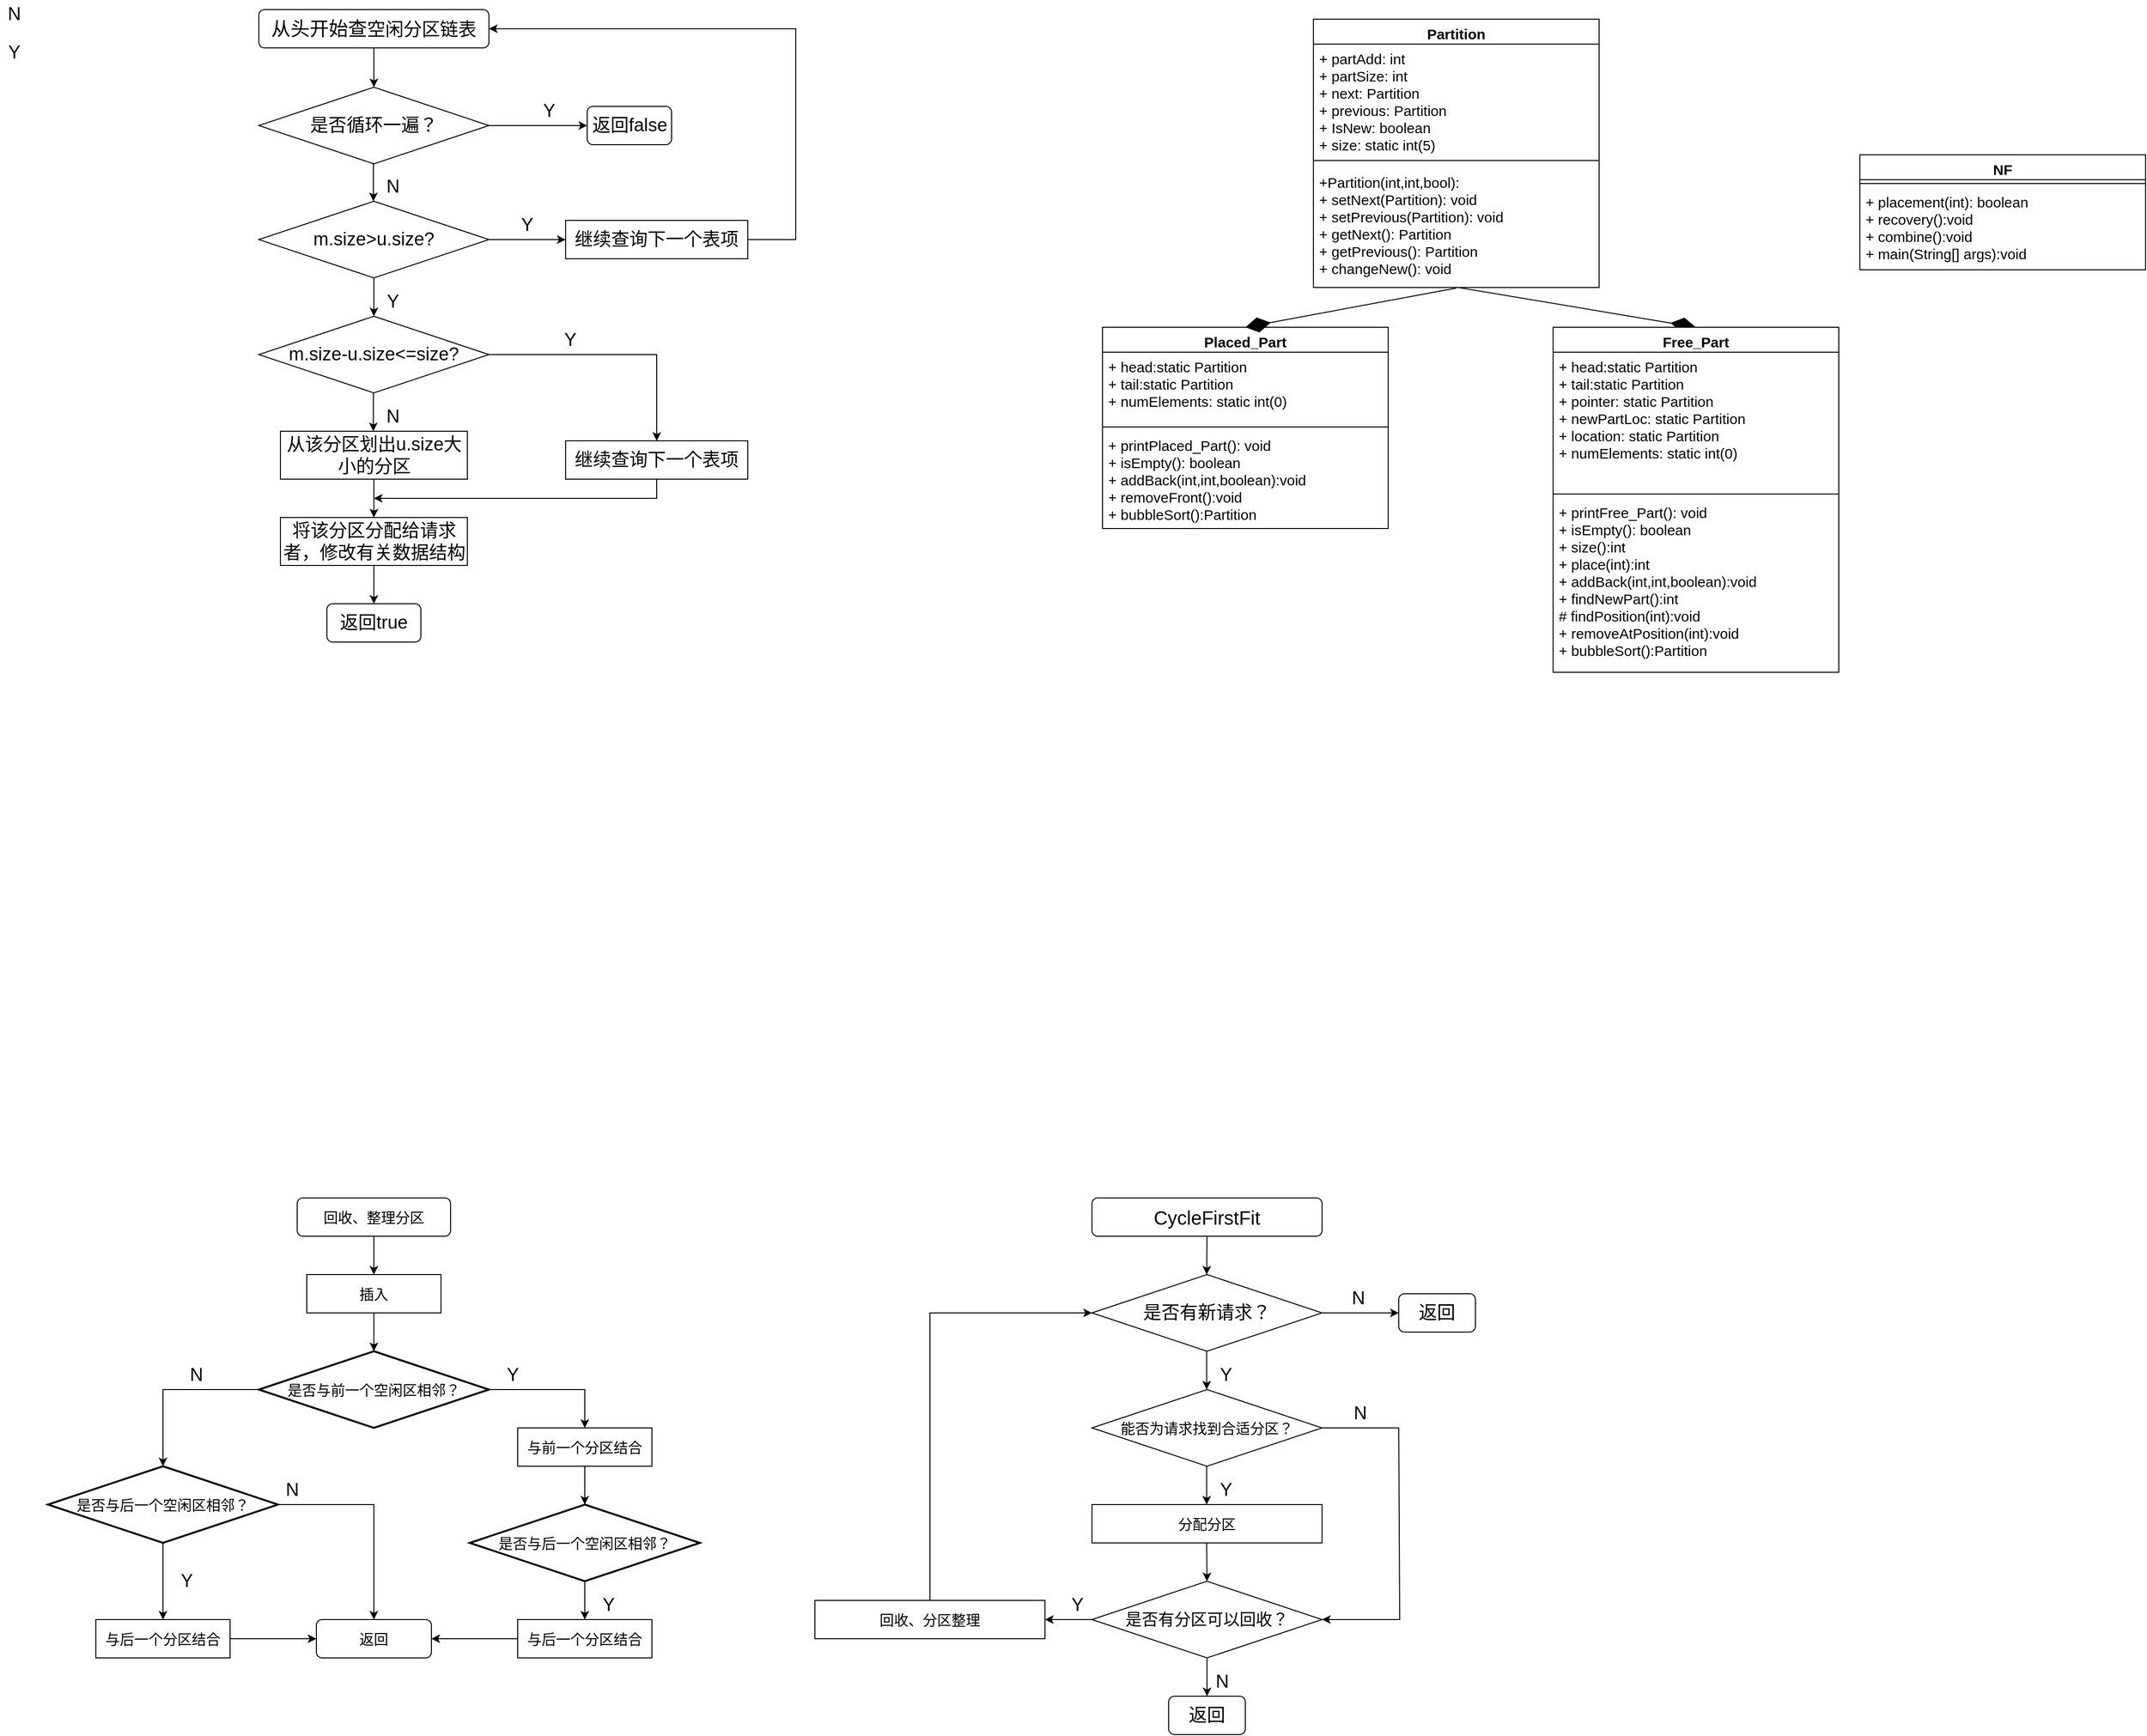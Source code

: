<mxfile version="20.4.2" type="github">
  <diagram id="C5RBs43oDa-KdzZeNtuy" name="Page-1">
    <mxGraphModel dx="1185" dy="635" grid="1" gridSize="10" guides="1" tooltips="1" connect="1" arrows="1" fold="1" page="1" pageScale="1" pageWidth="3300" pageHeight="4681" math="0" shadow="0">
      <root>
        <mxCell id="WIyWlLk6GJQsqaUBKTNV-0" />
        <mxCell id="WIyWlLk6GJQsqaUBKTNV-1" parent="WIyWlLk6GJQsqaUBKTNV-0" />
        <mxCell id="zmsMu-Lmof0BKxTjrPye-1" value="&lt;font style=&quot;font-size: 20px;&quot;&gt;从头开始查&lt;/font&gt;&lt;span style=&quot;font-size: 19px;&quot;&gt;空闲分区链表&lt;/span&gt;" style="rounded=1;whiteSpace=wrap;html=1;" parent="WIyWlLk6GJQsqaUBKTNV-1" vertex="1">
          <mxGeometry x="280" y="40" width="240" height="40" as="geometry" />
        </mxCell>
        <mxCell id="zmsMu-Lmof0BKxTjrPye-5" value="是否循环一遍？" style="rhombus;whiteSpace=wrap;html=1;fontSize=19;" parent="WIyWlLk6GJQsqaUBKTNV-1" vertex="1">
          <mxGeometry x="280" y="121" width="240" height="80" as="geometry" />
        </mxCell>
        <mxCell id="zmsMu-Lmof0BKxTjrPye-6" value="" style="endArrow=classic;html=1;rounded=0;fontSize=19;exitX=1;exitY=0.5;exitDx=0;exitDy=0;" parent="WIyWlLk6GJQsqaUBKTNV-1" source="zmsMu-Lmof0BKxTjrPye-5" edge="1">
          <mxGeometry width="50" height="50" relative="1" as="geometry">
            <mxPoint x="292.5" y="421" as="sourcePoint" />
            <mxPoint x="622.5" y="161" as="targetPoint" />
          </mxGeometry>
        </mxCell>
        <mxCell id="zmsMu-Lmof0BKxTjrPye-7" value="" style="endArrow=classic;html=1;rounded=0;fontSize=19;exitX=0.5;exitY=1;exitDx=0;exitDy=0;entryX=0.5;entryY=0;entryDx=0;entryDy=0;" parent="WIyWlLk6GJQsqaUBKTNV-1" source="zmsMu-Lmof0BKxTjrPye-1" target="zmsMu-Lmof0BKxTjrPye-5" edge="1">
          <mxGeometry width="50" height="50" relative="1" as="geometry">
            <mxPoint x="270" y="420" as="sourcePoint" />
            <mxPoint x="320" y="370" as="targetPoint" />
          </mxGeometry>
        </mxCell>
        <mxCell id="zmsMu-Lmof0BKxTjrPye-8" value="N" style="text;html=1;strokeColor=none;fillColor=none;align=center;verticalAlign=middle;whiteSpace=wrap;rounded=0;fontSize=19;" parent="WIyWlLk6GJQsqaUBKTNV-1" vertex="1">
          <mxGeometry x="10" y="30" width="30" height="30" as="geometry" />
        </mxCell>
        <mxCell id="zmsMu-Lmof0BKxTjrPye-9" value="Y" style="text;html=1;strokeColor=none;fillColor=none;align=center;verticalAlign=middle;whiteSpace=wrap;rounded=0;fontSize=19;" parent="WIyWlLk6GJQsqaUBKTNV-1" vertex="1">
          <mxGeometry x="10" y="70" width="30" height="30" as="geometry" />
        </mxCell>
        <mxCell id="zmsMu-Lmof0BKxTjrPye-10" value="Y" style="text;html=1;strokeColor=none;fillColor=none;align=center;verticalAlign=middle;whiteSpace=wrap;rounded=0;fontSize=19;" parent="WIyWlLk6GJQsqaUBKTNV-1" vertex="1">
          <mxGeometry x="552.5" y="131" width="60" height="30" as="geometry" />
        </mxCell>
        <mxCell id="zmsMu-Lmof0BKxTjrPye-11" value="返回false" style="rounded=1;whiteSpace=wrap;html=1;fontSize=19;" parent="WIyWlLk6GJQsqaUBKTNV-1" vertex="1">
          <mxGeometry x="622.5" y="141" width="88" height="40" as="geometry" />
        </mxCell>
        <mxCell id="zmsMu-Lmof0BKxTjrPye-12" value="" style="endArrow=classic;html=1;rounded=0;fontSize=19;exitX=0.5;exitY=1;exitDx=0;exitDy=0;entryX=0.5;entryY=0;entryDx=0;entryDy=0;" parent="WIyWlLk6GJQsqaUBKTNV-1" edge="1">
          <mxGeometry width="50" height="50" relative="1" as="geometry">
            <mxPoint x="399.5" y="200" as="sourcePoint" />
            <mxPoint x="399.5" y="240" as="targetPoint" />
          </mxGeometry>
        </mxCell>
        <mxCell id="zmsMu-Lmof0BKxTjrPye-14" value="m.size&amp;gt;u.size?" style="rhombus;whiteSpace=wrap;html=1;fontSize=19;" parent="WIyWlLk6GJQsqaUBKTNV-1" vertex="1">
          <mxGeometry x="280" y="240" width="240" height="80" as="geometry" />
        </mxCell>
        <mxCell id="zmsMu-Lmof0BKxTjrPye-15" value="" style="endArrow=classic;html=1;rounded=0;fontSize=19;exitX=1;exitY=0.5;exitDx=0;exitDy=0;" parent="WIyWlLk6GJQsqaUBKTNV-1" edge="1">
          <mxGeometry width="50" height="50" relative="1" as="geometry">
            <mxPoint x="520" y="280" as="sourcePoint" />
            <mxPoint x="600" y="280" as="targetPoint" />
          </mxGeometry>
        </mxCell>
        <mxCell id="zmsMu-Lmof0BKxTjrPye-16" value="Y" style="text;html=1;strokeColor=none;fillColor=none;align=center;verticalAlign=middle;whiteSpace=wrap;rounded=0;fontSize=19;" parent="WIyWlLk6GJQsqaUBKTNV-1" vertex="1">
          <mxGeometry x="530" y="250" width="60" height="30" as="geometry" />
        </mxCell>
        <mxCell id="zmsMu-Lmof0BKxTjrPye-17" value="继续查询下一个表项" style="rounded=0;whiteSpace=wrap;html=1;fontSize=19;" parent="WIyWlLk6GJQsqaUBKTNV-1" vertex="1">
          <mxGeometry x="600" y="260" width="190" height="40" as="geometry" />
        </mxCell>
        <mxCell id="zmsMu-Lmof0BKxTjrPye-18" value="" style="endArrow=classic;html=1;rounded=0;fontSize=19;exitX=1;exitY=0.5;exitDx=0;exitDy=0;entryX=1;entryY=0.5;entryDx=0;entryDy=0;" parent="WIyWlLk6GJQsqaUBKTNV-1" source="zmsMu-Lmof0BKxTjrPye-17" target="zmsMu-Lmof0BKxTjrPye-1" edge="1">
          <mxGeometry width="50" height="50" relative="1" as="geometry">
            <mxPoint x="270" y="410" as="sourcePoint" />
            <mxPoint x="840" y="60" as="targetPoint" />
            <Array as="points">
              <mxPoint x="840" y="280" />
              <mxPoint x="840" y="60" />
            </Array>
          </mxGeometry>
        </mxCell>
        <mxCell id="zmsMu-Lmof0BKxTjrPye-19" value="" style="endArrow=classic;html=1;rounded=0;fontSize=19;exitX=0.5;exitY=1;exitDx=0;exitDy=0;entryX=0.5;entryY=0;entryDx=0;entryDy=0;" parent="WIyWlLk6GJQsqaUBKTNV-1" edge="1">
          <mxGeometry width="50" height="50" relative="1" as="geometry">
            <mxPoint x="400" y="320" as="sourcePoint" />
            <mxPoint x="400" y="360" as="targetPoint" />
          </mxGeometry>
        </mxCell>
        <mxCell id="zmsMu-Lmof0BKxTjrPye-21" value="Y" style="text;html=1;strokeColor=none;fillColor=none;align=center;verticalAlign=middle;whiteSpace=wrap;rounded=0;fontSize=19;" parent="WIyWlLk6GJQsqaUBKTNV-1" vertex="1">
          <mxGeometry x="405" y="330" width="30" height="30" as="geometry" />
        </mxCell>
        <mxCell id="zmsMu-Lmof0BKxTjrPye-22" value="N" style="text;html=1;strokeColor=none;fillColor=none;align=center;verticalAlign=middle;whiteSpace=wrap;rounded=0;fontSize=19;" parent="WIyWlLk6GJQsqaUBKTNV-1" vertex="1">
          <mxGeometry x="405" y="210" width="30" height="30" as="geometry" />
        </mxCell>
        <mxCell id="zmsMu-Lmof0BKxTjrPye-23" value="m.size-u.size&amp;lt;=size?" style="rhombus;whiteSpace=wrap;html=1;fontSize=19;" parent="WIyWlLk6GJQsqaUBKTNV-1" vertex="1">
          <mxGeometry x="280" y="360" width="240" height="80" as="geometry" />
        </mxCell>
        <mxCell id="zmsMu-Lmof0BKxTjrPye-24" value="" style="endArrow=classic;html=1;rounded=0;fontSize=19;exitX=1;exitY=0.5;exitDx=0;exitDy=0;entryX=0.5;entryY=0;entryDx=0;entryDy=0;" parent="WIyWlLk6GJQsqaUBKTNV-1" source="zmsMu-Lmof0BKxTjrPye-23" target="zmsMu-Lmof0BKxTjrPye-25" edge="1">
          <mxGeometry width="50" height="50" relative="1" as="geometry">
            <mxPoint x="270" y="410" as="sourcePoint" />
            <mxPoint x="680" y="480" as="targetPoint" />
            <Array as="points">
              <mxPoint x="695" y="400" />
            </Array>
          </mxGeometry>
        </mxCell>
        <mxCell id="zmsMu-Lmof0BKxTjrPye-25" value="继续查询下一个表项" style="rounded=0;whiteSpace=wrap;html=1;fontSize=19;" parent="WIyWlLk6GJQsqaUBKTNV-1" vertex="1">
          <mxGeometry x="600" y="490" width="190" height="40" as="geometry" />
        </mxCell>
        <mxCell id="zmsMu-Lmof0BKxTjrPye-26" value="Y" style="text;html=1;strokeColor=none;fillColor=none;align=center;verticalAlign=middle;whiteSpace=wrap;rounded=0;fontSize=19;" parent="WIyWlLk6GJQsqaUBKTNV-1" vertex="1">
          <mxGeometry x="590" y="370" width="30" height="30" as="geometry" />
        </mxCell>
        <mxCell id="zmsMu-Lmof0BKxTjrPye-27" value="" style="endArrow=classic;html=1;rounded=0;fontSize=19;exitX=0.5;exitY=1;exitDx=0;exitDy=0;entryX=0.497;entryY=0;entryDx=0;entryDy=0;entryPerimeter=0;" parent="WIyWlLk6GJQsqaUBKTNV-1" target="zmsMu-Lmof0BKxTjrPye-29" edge="1">
          <mxGeometry width="50" height="50" relative="1" as="geometry">
            <mxPoint x="399.5" y="440" as="sourcePoint" />
            <mxPoint x="399.5" y="480" as="targetPoint" />
          </mxGeometry>
        </mxCell>
        <mxCell id="zmsMu-Lmof0BKxTjrPye-28" value="N" style="text;html=1;strokeColor=none;fillColor=none;align=center;verticalAlign=middle;whiteSpace=wrap;rounded=0;fontSize=19;" parent="WIyWlLk6GJQsqaUBKTNV-1" vertex="1">
          <mxGeometry x="405" y="450" width="30" height="30" as="geometry" />
        </mxCell>
        <mxCell id="zmsMu-Lmof0BKxTjrPye-29" value="从该分区划出u.size大小的分区" style="rounded=0;whiteSpace=wrap;html=1;fontSize=19;" parent="WIyWlLk6GJQsqaUBKTNV-1" vertex="1">
          <mxGeometry x="302.5" y="480" width="195" height="50" as="geometry" />
        </mxCell>
        <mxCell id="zmsMu-Lmof0BKxTjrPye-32" value="" style="endArrow=classic;html=1;rounded=0;fontSize=19;exitX=0.5;exitY=1;exitDx=0;exitDy=0;entryX=0.5;entryY=0;entryDx=0;entryDy=0;" parent="WIyWlLk6GJQsqaUBKTNV-1" source="zmsMu-Lmof0BKxTjrPye-29" target="zmsMu-Lmof0BKxTjrPye-34" edge="1">
          <mxGeometry width="50" height="50" relative="1" as="geometry">
            <mxPoint x="399.5" y="530" as="sourcePoint" />
            <mxPoint x="399.5" y="570" as="targetPoint" />
          </mxGeometry>
        </mxCell>
        <mxCell id="zmsMu-Lmof0BKxTjrPye-33" value="" style="endArrow=classic;html=1;rounded=0;fontSize=19;exitX=0.5;exitY=1;exitDx=0;exitDy=0;" parent="WIyWlLk6GJQsqaUBKTNV-1" source="zmsMu-Lmof0BKxTjrPye-25" edge="1">
          <mxGeometry width="50" height="50" relative="1" as="geometry">
            <mxPoint x="530" y="410" as="sourcePoint" />
            <mxPoint x="400" y="550" as="targetPoint" />
            <Array as="points">
              <mxPoint x="695" y="550" />
            </Array>
          </mxGeometry>
        </mxCell>
        <mxCell id="zmsMu-Lmof0BKxTjrPye-34" value="将该分区分配给请求者，修改有关数据结构" style="rounded=0;whiteSpace=wrap;html=1;fontSize=19;" parent="WIyWlLk6GJQsqaUBKTNV-1" vertex="1">
          <mxGeometry x="302.5" y="570" width="195" height="50" as="geometry" />
        </mxCell>
        <mxCell id="zmsMu-Lmof0BKxTjrPye-36" value="" style="endArrow=classic;html=1;rounded=0;fontSize=19;exitX=0.5;exitY=1;exitDx=0;exitDy=0;entryX=0.5;entryY=0;entryDx=0;entryDy=0;" parent="WIyWlLk6GJQsqaUBKTNV-1" source="zmsMu-Lmof0BKxTjrPye-34" target="zmsMu-Lmof0BKxTjrPye-37" edge="1">
          <mxGeometry width="50" height="50" relative="1" as="geometry">
            <mxPoint x="399.5" y="620" as="sourcePoint" />
            <mxPoint x="399.5" y="660" as="targetPoint" />
          </mxGeometry>
        </mxCell>
        <mxCell id="zmsMu-Lmof0BKxTjrPye-37" value="返回true" style="rounded=1;whiteSpace=wrap;html=1;fontSize=19;" parent="WIyWlLk6GJQsqaUBKTNV-1" vertex="1">
          <mxGeometry x="351" y="660" width="98" height="40" as="geometry" />
        </mxCell>
        <mxCell id="zmsMu-Lmof0BKxTjrPye-38" value="&lt;span style=&quot;font-size: 20px;&quot;&gt;CycleFirstFit&lt;/span&gt;" style="rounded=1;whiteSpace=wrap;html=1;" parent="WIyWlLk6GJQsqaUBKTNV-1" vertex="1">
          <mxGeometry x="1149" y="1280" width="240" height="40" as="geometry" />
        </mxCell>
        <mxCell id="zmsMu-Lmof0BKxTjrPye-40" value="" style="endArrow=classic;html=1;rounded=0;fontSize=19;exitX=0.5;exitY=1;exitDx=0;exitDy=0;entryX=0.5;entryY=0;entryDx=0;entryDy=0;" parent="WIyWlLk6GJQsqaUBKTNV-1" source="zmsMu-Lmof0BKxTjrPye-38" edge="1">
          <mxGeometry width="50" height="50" relative="1" as="geometry">
            <mxPoint x="1268.71" y="1320" as="sourcePoint" />
            <mxPoint x="1268.71" y="1360" as="targetPoint" />
          </mxGeometry>
        </mxCell>
        <mxCell id="zmsMu-Lmof0BKxTjrPye-42" value="是否有新请求？" style="rhombus;whiteSpace=wrap;html=1;fontSize=19;" parent="WIyWlLk6GJQsqaUBKTNV-1" vertex="1">
          <mxGeometry x="1149" y="1360" width="240" height="80" as="geometry" />
        </mxCell>
        <mxCell id="zmsMu-Lmof0BKxTjrPye-43" value="" style="endArrow=classic;html=1;rounded=0;fontSize=19;exitX=1;exitY=0.5;exitDx=0;exitDy=0;" parent="WIyWlLk6GJQsqaUBKTNV-1" edge="1">
          <mxGeometry width="50" height="50" relative="1" as="geometry">
            <mxPoint x="1389.0" y="1400" as="sourcePoint" />
            <mxPoint x="1469.0" y="1400" as="targetPoint" />
          </mxGeometry>
        </mxCell>
        <mxCell id="zmsMu-Lmof0BKxTjrPye-45" value="返回" style="rounded=1;whiteSpace=wrap;html=1;fontSize=19;" parent="WIyWlLk6GJQsqaUBKTNV-1" vertex="1">
          <mxGeometry x="1469" y="1380" width="80" height="40" as="geometry" />
        </mxCell>
        <mxCell id="zmsMu-Lmof0BKxTjrPye-48" value="N" style="text;html=1;strokeColor=none;fillColor=none;align=center;verticalAlign=middle;whiteSpace=wrap;rounded=0;fontSize=19;" parent="WIyWlLk6GJQsqaUBKTNV-1" vertex="1">
          <mxGeometry x="1411.5" y="1370" width="30" height="30" as="geometry" />
        </mxCell>
        <mxCell id="zmsMu-Lmof0BKxTjrPye-49" value="" style="endArrow=classic;html=1;rounded=0;fontSize=19;exitX=0.5;exitY=1;exitDx=0;exitDy=0;entryX=0.5;entryY=0;entryDx=0;entryDy=0;" parent="WIyWlLk6GJQsqaUBKTNV-1" edge="1">
          <mxGeometry width="50" height="50" relative="1" as="geometry">
            <mxPoint x="1268.66" y="1440" as="sourcePoint" />
            <mxPoint x="1268.66" y="1480" as="targetPoint" />
          </mxGeometry>
        </mxCell>
        <mxCell id="zmsMu-Lmof0BKxTjrPye-50" value="Y" style="text;html=1;strokeColor=none;fillColor=none;align=center;verticalAlign=middle;whiteSpace=wrap;rounded=0;fontSize=19;" parent="WIyWlLk6GJQsqaUBKTNV-1" vertex="1">
          <mxGeometry x="1274" y="1450" width="30" height="30" as="geometry" />
        </mxCell>
        <mxCell id="zmsMu-Lmof0BKxTjrPye-51" value="&lt;font style=&quot;font-size: 15px;&quot;&gt;能否为请求找到合适分区？&lt;/font&gt;" style="rhombus;whiteSpace=wrap;html=1;fontSize=19;" parent="WIyWlLk6GJQsqaUBKTNV-1" vertex="1">
          <mxGeometry x="1149" y="1480" width="240" height="80" as="geometry" />
        </mxCell>
        <mxCell id="zmsMu-Lmof0BKxTjrPye-52" value="" style="endArrow=classic;html=1;rounded=0;fontSize=19;exitX=1;exitY=0.5;exitDx=0;exitDy=0;entryX=1;entryY=0.5;entryDx=0;entryDy=0;" parent="WIyWlLk6GJQsqaUBKTNV-1" target="Z2V-Ar69ACxiMEtzz72U-0" edge="1">
          <mxGeometry width="50" height="50" relative="1" as="geometry">
            <mxPoint x="1389.0" y="1520" as="sourcePoint" />
            <mxPoint x="1469.0" y="1520" as="targetPoint" />
            <Array as="points">
              <mxPoint x="1469" y="1520" />
              <mxPoint x="1470" y="1720" />
            </Array>
          </mxGeometry>
        </mxCell>
        <mxCell id="zmsMu-Lmof0BKxTjrPye-55" value="" style="endArrow=classic;html=1;rounded=0;fontSize=19;exitX=0.5;exitY=1;exitDx=0;exitDy=0;entryX=0.5;entryY=0;entryDx=0;entryDy=0;" parent="WIyWlLk6GJQsqaUBKTNV-1" edge="1">
          <mxGeometry width="50" height="50" relative="1" as="geometry">
            <mxPoint x="1268.66" y="1560" as="sourcePoint" />
            <mxPoint x="1268.66" y="1600" as="targetPoint" />
          </mxGeometry>
        </mxCell>
        <mxCell id="zmsMu-Lmof0BKxTjrPye-56" value="Y" style="text;html=1;strokeColor=none;fillColor=none;align=center;verticalAlign=middle;whiteSpace=wrap;rounded=0;fontSize=19;" parent="WIyWlLk6GJQsqaUBKTNV-1" vertex="1">
          <mxGeometry x="1274" y="1570" width="30" height="30" as="geometry" />
        </mxCell>
        <mxCell id="zmsMu-Lmof0BKxTjrPye-58" value="分配分区" style="rounded=0;whiteSpace=wrap;html=1;fontSize=15;" parent="WIyWlLk6GJQsqaUBKTNV-1" vertex="1">
          <mxGeometry x="1149" y="1600" width="240" height="40" as="geometry" />
        </mxCell>
        <mxCell id="zmsMu-Lmof0BKxTjrPye-59" value="" style="endArrow=classic;html=1;rounded=0;fontSize=19;exitX=0.5;exitY=1;exitDx=0;exitDy=0;entryX=0.5;entryY=0;entryDx=0;entryDy=0;" parent="WIyWlLk6GJQsqaUBKTNV-1" edge="1" target="Z2V-Ar69ACxiMEtzz72U-0">
          <mxGeometry width="50" height="50" relative="1" as="geometry">
            <mxPoint x="1268.66" y="1640" as="sourcePoint" />
            <mxPoint x="1268.66" y="1680" as="targetPoint" />
          </mxGeometry>
        </mxCell>
        <mxCell id="zmsMu-Lmof0BKxTjrPye-61" value="回收、分区整理" style="rounded=0;whiteSpace=wrap;html=1;fontSize=15;" parent="WIyWlLk6GJQsqaUBKTNV-1" vertex="1">
          <mxGeometry x="860" y="1700" width="240" height="40" as="geometry" />
        </mxCell>
        <mxCell id="zmsMu-Lmof0BKxTjrPye-64" value="N" style="text;html=1;strokeColor=none;fillColor=none;align=center;verticalAlign=middle;whiteSpace=wrap;rounded=0;fontSize=19;" parent="WIyWlLk6GJQsqaUBKTNV-1" vertex="1">
          <mxGeometry x="1414" y="1490" width="30" height="30" as="geometry" />
        </mxCell>
        <mxCell id="zmsMu-Lmof0BKxTjrPye-79" value="" style="endArrow=diamondThin;endFill=1;endSize=24;html=1;rounded=0;fontSize=15;entryX=0.5;entryY=0;entryDx=0;entryDy=0;exitX=0.502;exitY=0.998;exitDx=0;exitDy=0;exitPerimeter=0;" parent="WIyWlLk6GJQsqaUBKTNV-1" source="zmsMu-Lmof0BKxTjrPye-170" target="zmsMu-Lmof0BKxTjrPye-86" edge="1">
          <mxGeometry width="160" relative="1" as="geometry">
            <mxPoint x="1689.68" y="179.034" as="sourcePoint" />
            <mxPoint x="1850" y="181.5" as="targetPoint" />
          </mxGeometry>
        </mxCell>
        <mxCell id="zmsMu-Lmof0BKxTjrPye-86" value="Free_Part" style="swimlane;fontStyle=1;align=center;verticalAlign=top;childLayout=stackLayout;horizontal=1;startSize=26;horizontalStack=0;resizeParent=1;resizeParentMax=0;resizeLast=0;collapsible=1;marginBottom=0;fontSize=15;" parent="WIyWlLk6GJQsqaUBKTNV-1" vertex="1">
          <mxGeometry x="1630" y="371.5" width="298" height="360" as="geometry" />
        </mxCell>
        <mxCell id="zmsMu-Lmof0BKxTjrPye-87" value="+ head:static Partition&#xa;+ tail:static Partition&#xa;+ pointer: static Partition&#xa;+ newPartLoc: static Partition&#xa;+ location: static Partition&#xa;+ numElements: static int(0)&#xa;" style="text;strokeColor=none;fillColor=none;align=left;verticalAlign=top;spacingLeft=4;spacingRight=4;overflow=hidden;rotatable=0;points=[[0,0.5],[1,0.5]];portConstraint=eastwest;fontSize=15;" parent="zmsMu-Lmof0BKxTjrPye-86" vertex="1">
          <mxGeometry y="26" width="298" height="144" as="geometry" />
        </mxCell>
        <mxCell id="zmsMu-Lmof0BKxTjrPye-88" value="" style="line;strokeWidth=1;fillColor=none;align=left;verticalAlign=middle;spacingTop=-1;spacingLeft=3;spacingRight=3;rotatable=0;labelPosition=right;points=[];portConstraint=eastwest;strokeColor=inherit;fontSize=15;" parent="zmsMu-Lmof0BKxTjrPye-86" vertex="1">
          <mxGeometry y="170" width="298" height="8" as="geometry" />
        </mxCell>
        <mxCell id="zmsMu-Lmof0BKxTjrPye-89" value="+ printFree_Part(): void&#xa;+ isEmpty(): boolean&#xa;+ size():int&#xa;+ place(int):int&#xa;+ addBack(int,int,boolean):void&#xa;+ findNewPart():int&#xa;# findPosition(int):void&#xa;+ removeAtPosition(int):void&#xa;+ bubbleSort():Partition" style="text;strokeColor=none;fillColor=none;align=left;verticalAlign=top;spacingLeft=4;spacingRight=4;overflow=hidden;rotatable=0;points=[[0,0.5],[1,0.5]];portConstraint=eastwest;fontSize=15;" parent="zmsMu-Lmof0BKxTjrPye-86" vertex="1">
          <mxGeometry y="178" width="298" height="182" as="geometry" />
        </mxCell>
        <mxCell id="zmsMu-Lmof0BKxTjrPye-134" value="回收、整理分区" style="rounded=1;whiteSpace=wrap;html=1;fontSize=15;" parent="WIyWlLk6GJQsqaUBKTNV-1" vertex="1">
          <mxGeometry x="320" y="1280" width="160" height="40" as="geometry" />
        </mxCell>
        <mxCell id="zmsMu-Lmof0BKxTjrPye-135" value="" style="endArrow=classic;html=1;rounded=0;fontSize=15;exitX=0.5;exitY=1;exitDx=0;exitDy=0;entryX=0.5;entryY=0;entryDx=0;entryDy=0;" parent="WIyWlLk6GJQsqaUBKTNV-1" source="zmsMu-Lmof0BKxTjrPye-134" target="zmsMu-Lmof0BKxTjrPye-157" edge="1">
          <mxGeometry width="50" height="50" relative="1" as="geometry">
            <mxPoint x="360" y="1430" as="sourcePoint" />
            <mxPoint x="380" y="1440" as="targetPoint" />
          </mxGeometry>
        </mxCell>
        <mxCell id="zmsMu-Lmof0BKxTjrPye-137" value="是否与前一个空闲区相邻？" style="strokeWidth=2;html=1;shape=mxgraph.flowchart.decision;whiteSpace=wrap;fontSize=15;" parent="WIyWlLk6GJQsqaUBKTNV-1" vertex="1">
          <mxGeometry x="280" y="1440" width="240" height="80" as="geometry" />
        </mxCell>
        <mxCell id="zmsMu-Lmof0BKxTjrPye-141" value="Y" style="text;html=1;strokeColor=none;fillColor=none;align=center;verticalAlign=middle;whiteSpace=wrap;rounded=0;fontSize=19;" parent="WIyWlLk6GJQsqaUBKTNV-1" vertex="1">
          <mxGeometry x="530" y="1450" width="30" height="30" as="geometry" />
        </mxCell>
        <mxCell id="zmsMu-Lmof0BKxTjrPye-142" value="" style="endArrow=classic;html=1;rounded=0;fontSize=15;exitX=1;exitY=0.5;exitDx=0;exitDy=0;exitPerimeter=0;entryX=0.5;entryY=0;entryDx=0;entryDy=0;" parent="WIyWlLk6GJQsqaUBKTNV-1" source="zmsMu-Lmof0BKxTjrPye-137" target="zmsMu-Lmof0BKxTjrPye-143" edge="1">
          <mxGeometry width="50" height="50" relative="1" as="geometry">
            <mxPoint x="389.57" y="1530" as="sourcePoint" />
            <mxPoint x="660" y="1480" as="targetPoint" />
            <Array as="points">
              <mxPoint x="620" y="1480" />
            </Array>
          </mxGeometry>
        </mxCell>
        <mxCell id="zmsMu-Lmof0BKxTjrPye-143" value="与前一个分区结合" style="rounded=0;whiteSpace=wrap;html=1;fontSize=15;" parent="WIyWlLk6GJQsqaUBKTNV-1" vertex="1">
          <mxGeometry x="550" y="1520" width="140" height="40" as="geometry" />
        </mxCell>
        <mxCell id="zmsMu-Lmof0BKxTjrPye-145" value="是否与后一个空闲区相邻？" style="strokeWidth=2;html=1;shape=mxgraph.flowchart.decision;whiteSpace=wrap;fontSize=15;" parent="WIyWlLk6GJQsqaUBKTNV-1" vertex="1">
          <mxGeometry x="500" y="1600" width="240" height="80" as="geometry" />
        </mxCell>
        <mxCell id="zmsMu-Lmof0BKxTjrPye-146" value="" style="endArrow=classic;html=1;rounded=0;fontSize=15;entryX=0.5;entryY=0;entryDx=0;entryDy=0;entryPerimeter=0;" parent="WIyWlLk6GJQsqaUBKTNV-1" source="zmsMu-Lmof0BKxTjrPye-143" target="zmsMu-Lmof0BKxTjrPye-145" edge="1">
          <mxGeometry width="50" height="50" relative="1" as="geometry">
            <mxPoint x="329.57" y="1530" as="sourcePoint" />
            <mxPoint x="329.57" y="1570" as="targetPoint" />
          </mxGeometry>
        </mxCell>
        <mxCell id="zmsMu-Lmof0BKxTjrPye-147" value="" style="endArrow=classic;html=1;rounded=0;fontSize=15;entryX=0.5;entryY=0;entryDx=0;entryDy=0;exitX=0.5;exitY=1;exitDx=0;exitDy=0;exitPerimeter=0;" parent="WIyWlLk6GJQsqaUBKTNV-1" source="zmsMu-Lmof0BKxTjrPye-145" target="zmsMu-Lmof0BKxTjrPye-148" edge="1">
          <mxGeometry width="50" height="50" relative="1" as="geometry">
            <mxPoint x="630.0" y="1570" as="sourcePoint" />
            <mxPoint x="630.0" y="1610" as="targetPoint" />
          </mxGeometry>
        </mxCell>
        <mxCell id="zmsMu-Lmof0BKxTjrPye-148" value="与后一个分区结合" style="rounded=0;whiteSpace=wrap;html=1;fontSize=15;" parent="WIyWlLk6GJQsqaUBKTNV-1" vertex="1">
          <mxGeometry x="550" y="1720" width="140" height="40" as="geometry" />
        </mxCell>
        <mxCell id="zmsMu-Lmof0BKxTjrPye-149" value="Y" style="text;html=1;strokeColor=none;fillColor=none;align=center;verticalAlign=middle;whiteSpace=wrap;rounded=0;fontSize=19;" parent="WIyWlLk6GJQsqaUBKTNV-1" vertex="1">
          <mxGeometry x="630" y="1690" width="30" height="30" as="geometry" />
        </mxCell>
        <mxCell id="zmsMu-Lmof0BKxTjrPye-151" value="" style="endArrow=classic;html=1;rounded=0;fontSize=15;exitX=0;exitY=0.5;exitDx=0;exitDy=0;exitPerimeter=0;entryX=0.5;entryY=0;entryDx=0;entryDy=0;entryPerimeter=0;" parent="WIyWlLk6GJQsqaUBKTNV-1" source="zmsMu-Lmof0BKxTjrPye-137" target="zmsMu-Lmof0BKxTjrPye-152" edge="1">
          <mxGeometry width="50" height="50" relative="1" as="geometry">
            <mxPoint x="-20" y="1680" as="sourcePoint" />
            <mxPoint x="180" y="1560" as="targetPoint" />
            <Array as="points">
              <mxPoint x="180" y="1480" />
            </Array>
          </mxGeometry>
        </mxCell>
        <mxCell id="zmsMu-Lmof0BKxTjrPye-152" value="是否与后一个空闲区相邻？" style="strokeWidth=2;html=1;shape=mxgraph.flowchart.decision;whiteSpace=wrap;fontSize=15;" parent="WIyWlLk6GJQsqaUBKTNV-1" vertex="1">
          <mxGeometry x="60" y="1560" width="240" height="80" as="geometry" />
        </mxCell>
        <mxCell id="zmsMu-Lmof0BKxTjrPye-153" value="N" style="text;html=1;strokeColor=none;fillColor=none;align=center;verticalAlign=middle;whiteSpace=wrap;rounded=0;fontSize=19;" parent="WIyWlLk6GJQsqaUBKTNV-1" vertex="1">
          <mxGeometry x="200" y="1450" width="30" height="30" as="geometry" />
        </mxCell>
        <mxCell id="zmsMu-Lmof0BKxTjrPye-154" value="" style="endArrow=classic;html=1;rounded=0;fontSize=15;exitX=1;exitY=0.5;exitDx=0;exitDy=0;exitPerimeter=0;entryX=0.5;entryY=0;entryDx=0;entryDy=0;" parent="WIyWlLk6GJQsqaUBKTNV-1" source="zmsMu-Lmof0BKxTjrPye-152" target="zmsMu-Lmof0BKxTjrPye-162" edge="1">
          <mxGeometry width="50" height="50" relative="1" as="geometry">
            <mxPoint x="30" y="1680" as="sourcePoint" />
            <mxPoint x="340" y="1600" as="targetPoint" />
            <Array as="points">
              <mxPoint x="400" y="1600" />
            </Array>
          </mxGeometry>
        </mxCell>
        <mxCell id="zmsMu-Lmof0BKxTjrPye-155" value="" style="endArrow=classic;html=1;rounded=0;fontSize=15;exitX=0.5;exitY=1;exitDx=0;exitDy=0;exitPerimeter=0;entryX=0.5;entryY=0;entryDx=0;entryDy=0;" parent="WIyWlLk6GJQsqaUBKTNV-1" source="zmsMu-Lmof0BKxTjrPye-152" target="zmsMu-Lmof0BKxTjrPye-160" edge="1">
          <mxGeometry width="50" height="50" relative="1" as="geometry">
            <mxPoint x="120" y="1680" as="sourcePoint" />
            <mxPoint x="180" y="1720" as="targetPoint" />
          </mxGeometry>
        </mxCell>
        <mxCell id="zmsMu-Lmof0BKxTjrPye-156" value="N" style="text;html=1;strokeColor=none;fillColor=none;align=center;verticalAlign=middle;whiteSpace=wrap;rounded=0;fontSize=19;" parent="WIyWlLk6GJQsqaUBKTNV-1" vertex="1">
          <mxGeometry x="300" y="1570" width="30" height="30" as="geometry" />
        </mxCell>
        <mxCell id="zmsMu-Lmof0BKxTjrPye-157" value="插入" style="rounded=0;whiteSpace=wrap;html=1;fontSize=15;" parent="WIyWlLk6GJQsqaUBKTNV-1" vertex="1">
          <mxGeometry x="330" y="1360" width="140" height="40" as="geometry" />
        </mxCell>
        <mxCell id="zmsMu-Lmof0BKxTjrPye-160" value="与后一个分区结合" style="rounded=0;whiteSpace=wrap;html=1;fontSize=15;" parent="WIyWlLk6GJQsqaUBKTNV-1" vertex="1">
          <mxGeometry x="110" y="1720" width="140" height="40" as="geometry" />
        </mxCell>
        <mxCell id="zmsMu-Lmof0BKxTjrPye-161" value="Y" style="text;html=1;strokeColor=none;fillColor=none;align=center;verticalAlign=middle;whiteSpace=wrap;rounded=0;fontSize=19;" parent="WIyWlLk6GJQsqaUBKTNV-1" vertex="1">
          <mxGeometry x="190" y="1664.74" width="30" height="30" as="geometry" />
        </mxCell>
        <mxCell id="zmsMu-Lmof0BKxTjrPye-162" value="返回" style="rounded=1;whiteSpace=wrap;html=1;fontSize=15;" parent="WIyWlLk6GJQsqaUBKTNV-1" vertex="1">
          <mxGeometry x="340" y="1720" width="120" height="40" as="geometry" />
        </mxCell>
        <mxCell id="zmsMu-Lmof0BKxTjrPye-164" value="" style="endArrow=classic;html=1;rounded=0;fontSize=15;exitX=0.5;exitY=1;exitDx=0;exitDy=0;entryX=0.5;entryY=0;entryDx=0;entryDy=0;entryPerimeter=0;" parent="WIyWlLk6GJQsqaUBKTNV-1" source="zmsMu-Lmof0BKxTjrPye-157" target="zmsMu-Lmof0BKxTjrPye-137" edge="1">
          <mxGeometry width="50" height="50" relative="1" as="geometry">
            <mxPoint x="379.64" y="1400" as="sourcePoint" />
            <mxPoint x="379.64" y="1440" as="targetPoint" />
          </mxGeometry>
        </mxCell>
        <mxCell id="zmsMu-Lmof0BKxTjrPye-165" value="" style="endArrow=classic;html=1;rounded=0;fontSize=15;exitX=1;exitY=0.5;exitDx=0;exitDy=0;entryX=0;entryY=0.5;entryDx=0;entryDy=0;" parent="WIyWlLk6GJQsqaUBKTNV-1" source="zmsMu-Lmof0BKxTjrPye-160" target="zmsMu-Lmof0BKxTjrPye-162" edge="1">
          <mxGeometry width="50" height="50" relative="1" as="geometry">
            <mxPoint x="389.64" y="1410" as="sourcePoint" />
            <mxPoint x="389.64" y="1450" as="targetPoint" />
          </mxGeometry>
        </mxCell>
        <mxCell id="zmsMu-Lmof0BKxTjrPye-166" value="" style="endArrow=classic;html=1;rounded=0;fontSize=15;exitX=0;exitY=0.5;exitDx=0;exitDy=0;entryX=1;entryY=0.5;entryDx=0;entryDy=0;" parent="WIyWlLk6GJQsqaUBKTNV-1" source="zmsMu-Lmof0BKxTjrPye-148" target="zmsMu-Lmof0BKxTjrPye-162" edge="1">
          <mxGeometry width="50" height="50" relative="1" as="geometry">
            <mxPoint x="450" y="1810" as="sourcePoint" />
            <mxPoint x="540" y="1810" as="targetPoint" />
          </mxGeometry>
        </mxCell>
        <mxCell id="zmsMu-Lmof0BKxTjrPye-167" value="Partition" style="swimlane;fontStyle=1;align=center;verticalAlign=top;childLayout=stackLayout;horizontal=1;startSize=26;horizontalStack=0;resizeParent=1;resizeParentMax=0;resizeLast=0;collapsible=1;marginBottom=0;fontSize=15;" parent="WIyWlLk6GJQsqaUBKTNV-1" vertex="1">
          <mxGeometry x="1380" y="50" width="298" height="280" as="geometry" />
        </mxCell>
        <mxCell id="zmsMu-Lmof0BKxTjrPye-168" value="+ partAdd: int&#xa;+ partSize: int&#xa;+ next: Partition&#xa;+ previous: Partition&#xa;+ IsNew: boolean&#xa;+ size: static int(5)" style="text;strokeColor=none;fillColor=none;align=left;verticalAlign=top;spacingLeft=4;spacingRight=4;overflow=hidden;rotatable=0;points=[[0,0.5],[1,0.5]];portConstraint=eastwest;fontSize=15;" parent="zmsMu-Lmof0BKxTjrPye-167" vertex="1">
          <mxGeometry y="26" width="298" height="114" as="geometry" />
        </mxCell>
        <mxCell id="zmsMu-Lmof0BKxTjrPye-169" value="" style="line;strokeWidth=1;fillColor=none;align=left;verticalAlign=middle;spacingTop=-1;spacingLeft=3;spacingRight=3;rotatable=0;labelPosition=right;points=[];portConstraint=eastwest;strokeColor=inherit;fontSize=15;" parent="zmsMu-Lmof0BKxTjrPye-167" vertex="1">
          <mxGeometry y="140" width="298" height="15" as="geometry" />
        </mxCell>
        <mxCell id="zmsMu-Lmof0BKxTjrPye-170" value="+Partition(int,int,bool):&#xa;+ setNext(Partition): void&#xa;+ setPrevious(Partition): void&#xa;+ getNext(): Partition&#xa;+ getPrevious(): Partition&#xa;+ changeNew(): void" style="text;strokeColor=none;fillColor=none;align=left;verticalAlign=top;spacingLeft=4;spacingRight=4;overflow=hidden;rotatable=0;points=[[0,0.5],[1,0.5]];portConstraint=eastwest;fontSize=15;" parent="zmsMu-Lmof0BKxTjrPye-167" vertex="1">
          <mxGeometry y="155" width="298" height="125" as="geometry" />
        </mxCell>
        <mxCell id="zmsMu-Lmof0BKxTjrPye-171" value="Placed_Part" style="swimlane;fontStyle=1;align=center;verticalAlign=top;childLayout=stackLayout;horizontal=1;startSize=26;horizontalStack=0;resizeParent=1;resizeParentMax=0;resizeLast=0;collapsible=1;marginBottom=0;fontSize=15;" parent="WIyWlLk6GJQsqaUBKTNV-1" vertex="1">
          <mxGeometry x="1160" y="371.5" width="298" height="210" as="geometry" />
        </mxCell>
        <mxCell id="zmsMu-Lmof0BKxTjrPye-172" value="+ head:static Partition&#xa;+ tail:static Partition&#xa;+ numElements: static int(0)&#xa;" style="text;strokeColor=none;fillColor=none;align=left;verticalAlign=top;spacingLeft=4;spacingRight=4;overflow=hidden;rotatable=0;points=[[0,0.5],[1,0.5]];portConstraint=eastwest;fontSize=15;" parent="zmsMu-Lmof0BKxTjrPye-171" vertex="1">
          <mxGeometry y="26" width="298" height="74" as="geometry" />
        </mxCell>
        <mxCell id="zmsMu-Lmof0BKxTjrPye-173" value="" style="line;strokeWidth=1;fillColor=none;align=left;verticalAlign=middle;spacingTop=-1;spacingLeft=3;spacingRight=3;rotatable=0;labelPosition=right;points=[];portConstraint=eastwest;strokeColor=inherit;fontSize=15;" parent="zmsMu-Lmof0BKxTjrPye-171" vertex="1">
          <mxGeometry y="100" width="298" height="8" as="geometry" />
        </mxCell>
        <mxCell id="zmsMu-Lmof0BKxTjrPye-174" value="+ printPlaced_Part(): void&#xa;+ isEmpty(): boolean&#xa;+ addBack(int,int,boolean):void&#xa;+ removeFront():void&#xa;+ bubbleSort():Partition" style="text;strokeColor=none;fillColor=none;align=left;verticalAlign=top;spacingLeft=4;spacingRight=4;overflow=hidden;rotatable=0;points=[[0,0.5],[1,0.5]];portConstraint=eastwest;fontSize=15;" parent="zmsMu-Lmof0BKxTjrPye-171" vertex="1">
          <mxGeometry y="108" width="298" height="102" as="geometry" />
        </mxCell>
        <mxCell id="zmsMu-Lmof0BKxTjrPye-175" value="NF" style="swimlane;fontStyle=1;align=center;verticalAlign=top;childLayout=stackLayout;horizontal=1;startSize=26;horizontalStack=0;resizeParent=1;resizeParentMax=0;resizeLast=0;collapsible=1;marginBottom=0;fontSize=15;" parent="WIyWlLk6GJQsqaUBKTNV-1" vertex="1">
          <mxGeometry x="1950" y="191.5" width="298" height="120" as="geometry" />
        </mxCell>
        <mxCell id="zmsMu-Lmof0BKxTjrPye-177" value="" style="line;strokeWidth=1;fillColor=none;align=left;verticalAlign=middle;spacingTop=-1;spacingLeft=3;spacingRight=3;rotatable=0;labelPosition=right;points=[];portConstraint=eastwest;strokeColor=inherit;fontSize=15;" parent="zmsMu-Lmof0BKxTjrPye-175" vertex="1">
          <mxGeometry y="26" width="298" height="8" as="geometry" />
        </mxCell>
        <mxCell id="zmsMu-Lmof0BKxTjrPye-178" value="+ placement(int): boolean&#xa;+ recovery():void&#xa;+ combine():void&#xa;+ main(String[] args):void " style="text;strokeColor=none;fillColor=none;align=left;verticalAlign=top;spacingLeft=4;spacingRight=4;overflow=hidden;rotatable=0;points=[[0,0.5],[1,0.5]];portConstraint=eastwest;fontSize=15;" parent="zmsMu-Lmof0BKxTjrPye-175" vertex="1">
          <mxGeometry y="34" width="298" height="86" as="geometry" />
        </mxCell>
        <mxCell id="zmsMu-Lmof0BKxTjrPye-179" value="" style="endArrow=diamondThin;endFill=1;endSize=24;html=1;rounded=0;fontSize=15;entryX=0.5;entryY=0;entryDx=0;entryDy=0;exitX=0.5;exitY=1.005;exitDx=0;exitDy=0;exitPerimeter=0;" parent="WIyWlLk6GJQsqaUBKTNV-1" source="zmsMu-Lmof0BKxTjrPye-170" target="zmsMu-Lmof0BKxTjrPye-171" edge="1">
          <mxGeometry width="160" relative="1" as="geometry">
            <mxPoint x="1687.404" y="190.652" as="sourcePoint" />
            <mxPoint x="1810" y="192.476" as="targetPoint" />
          </mxGeometry>
        </mxCell>
        <mxCell id="Z2V-Ar69ACxiMEtzz72U-0" value="&lt;font style=&quot;font-size: 17px;&quot;&gt;是否有分区可以回收？&lt;/font&gt;" style="rhombus;whiteSpace=wrap;html=1;fontSize=19;" vertex="1" parent="WIyWlLk6GJQsqaUBKTNV-1">
          <mxGeometry x="1149" y="1680" width="240" height="80" as="geometry" />
        </mxCell>
        <mxCell id="Z2V-Ar69ACxiMEtzz72U-1" value="" style="endArrow=classic;html=1;rounded=0;fontSize=17;exitX=0.5;exitY=0;exitDx=0;exitDy=0;entryX=0;entryY=0.5;entryDx=0;entryDy=0;" edge="1" parent="WIyWlLk6GJQsqaUBKTNV-1" source="zmsMu-Lmof0BKxTjrPye-61" target="zmsMu-Lmof0BKxTjrPye-42">
          <mxGeometry width="50" height="50" relative="1" as="geometry">
            <mxPoint x="1360" y="1640" as="sourcePoint" />
            <mxPoint x="1410" y="1590" as="targetPoint" />
            <Array as="points">
              <mxPoint x="980" y="1400" />
            </Array>
          </mxGeometry>
        </mxCell>
        <mxCell id="Z2V-Ar69ACxiMEtzz72U-3" value="" style="endArrow=classic;html=1;rounded=0;fontSize=17;entryX=1;entryY=0.5;entryDx=0;entryDy=0;exitX=0;exitY=0.5;exitDx=0;exitDy=0;" edge="1" parent="WIyWlLk6GJQsqaUBKTNV-1" source="Z2V-Ar69ACxiMEtzz72U-0" target="zmsMu-Lmof0BKxTjrPye-61">
          <mxGeometry width="50" height="50" relative="1" as="geometry">
            <mxPoint x="1240" y="1700" as="sourcePoint" />
            <mxPoint x="1290" y="1650" as="targetPoint" />
          </mxGeometry>
        </mxCell>
        <mxCell id="Z2V-Ar69ACxiMEtzz72U-4" value="Y" style="text;html=1;strokeColor=none;fillColor=none;align=center;verticalAlign=middle;whiteSpace=wrap;rounded=0;fontSize=19;" vertex="1" parent="WIyWlLk6GJQsqaUBKTNV-1">
          <mxGeometry x="1119" y="1690" width="30" height="30" as="geometry" />
        </mxCell>
        <mxCell id="Z2V-Ar69ACxiMEtzz72U-5" value="" style="endArrow=classic;html=1;rounded=0;fontSize=19;exitX=0.5;exitY=1;exitDx=0;exitDy=0;entryX=0.5;entryY=0;entryDx=0;entryDy=0;" edge="1" parent="WIyWlLk6GJQsqaUBKTNV-1" source="Z2V-Ar69ACxiMEtzz72U-0" target="Z2V-Ar69ACxiMEtzz72U-7">
          <mxGeometry width="50" height="50" relative="1" as="geometry">
            <mxPoint x="1278.66" y="1650" as="sourcePoint" />
            <mxPoint x="1269" y="1800" as="targetPoint" />
          </mxGeometry>
        </mxCell>
        <mxCell id="Z2V-Ar69ACxiMEtzz72U-6" value="N" style="text;html=1;strokeColor=none;fillColor=none;align=center;verticalAlign=middle;whiteSpace=wrap;rounded=0;fontSize=19;" vertex="1" parent="WIyWlLk6GJQsqaUBKTNV-1">
          <mxGeometry x="1270" y="1770" width="30" height="30" as="geometry" />
        </mxCell>
        <mxCell id="Z2V-Ar69ACxiMEtzz72U-7" value="返回" style="rounded=1;whiteSpace=wrap;html=1;fontSize=19;" vertex="1" parent="WIyWlLk6GJQsqaUBKTNV-1">
          <mxGeometry x="1229" y="1800" width="80" height="40" as="geometry" />
        </mxCell>
      </root>
    </mxGraphModel>
  </diagram>
</mxfile>
